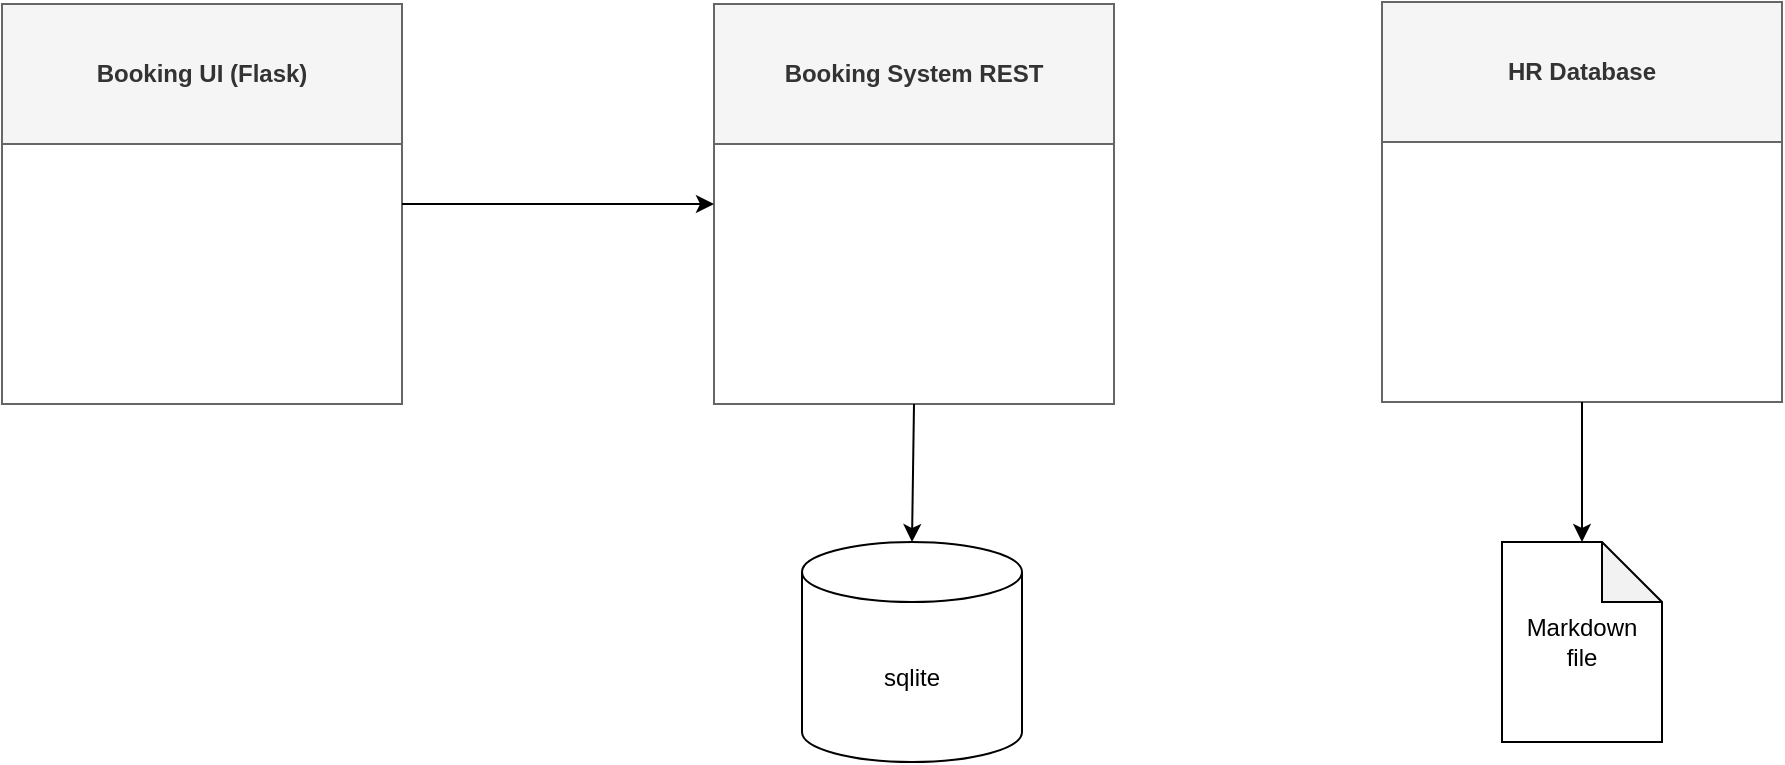 <mxfile version="28.0.6" pages="2">
  <diagram name="Applications" id="oSzGu3YSpmeSQrcyzl7i">
    <mxGraphModel dx="1852" dy="766" grid="1" gridSize="10" guides="1" tooltips="1" connect="1" arrows="1" fold="1" page="1" pageScale="1" pageWidth="850" pageHeight="1100" math="0" shadow="0">
      <root>
        <mxCell id="0" />
        <mxCell id="1" parent="0" />
        <mxCell id="qzX9WnzFwtqkp_D5N4OY-1" value="Booking System REST" style="swimlane;whiteSpace=wrap;html=1;fillColor=#f5f5f5;fontColor=#333333;strokeColor=#666666;startSize=70;" parent="1" vertex="1">
          <mxGeometry x="66" y="201" width="200" height="200" as="geometry" />
        </mxCell>
        <mxCell id="qzX9WnzFwtqkp_D5N4OY-2" value="HR Database" style="swimlane;whiteSpace=wrap;html=1;fillColor=#f5f5f5;fontColor=#333333;strokeColor=#666666;startSize=70;" parent="1" vertex="1">
          <mxGeometry x="400" y="200" width="200" height="200" as="geometry" />
        </mxCell>
        <mxCell id="qzX9WnzFwtqkp_D5N4OY-3" value="sqlite" style="shape=cylinder3;whiteSpace=wrap;html=1;boundedLbl=1;backgroundOutline=1;size=15;" parent="1" vertex="1">
          <mxGeometry x="110" y="470" width="110" height="110" as="geometry" />
        </mxCell>
        <mxCell id="qzX9WnzFwtqkp_D5N4OY-4" value="" style="endArrow=classic;html=1;rounded=0;entryX=0.5;entryY=0;entryDx=0;entryDy=0;entryPerimeter=0;exitX=0.5;exitY=1;exitDx=0;exitDy=0;" parent="1" source="qzX9WnzFwtqkp_D5N4OY-1" target="qzX9WnzFwtqkp_D5N4OY-3" edge="1">
          <mxGeometry width="50" height="50" relative="1" as="geometry">
            <mxPoint x="170" y="400" as="sourcePoint" />
            <mxPoint x="450" y="370" as="targetPoint" />
          </mxGeometry>
        </mxCell>
        <mxCell id="qzX9WnzFwtqkp_D5N4OY-5" value="Markdown&lt;br&gt;file" style="shape=note;whiteSpace=wrap;html=1;backgroundOutline=1;darkOpacity=0.05;" parent="1" vertex="1">
          <mxGeometry x="460" y="470" width="80" height="100" as="geometry" />
        </mxCell>
        <mxCell id="qzX9WnzFwtqkp_D5N4OY-6" value="" style="endArrow=classic;html=1;rounded=0;" parent="1" target="qzX9WnzFwtqkp_D5N4OY-5" edge="1">
          <mxGeometry width="50" height="50" relative="1" as="geometry">
            <mxPoint x="500" y="400" as="sourcePoint" />
            <mxPoint x="160" y="509" as="targetPoint" />
          </mxGeometry>
        </mxCell>
        <mxCell id="su3ld8BRk4cUV_1eZcp0-1" value="Booking UI (Flask)" style="swimlane;whiteSpace=wrap;html=1;fillColor=#f5f5f5;fontColor=#333333;strokeColor=#666666;startSize=70;" vertex="1" parent="1">
          <mxGeometry x="-290" y="201" width="200" height="200" as="geometry" />
        </mxCell>
        <mxCell id="su3ld8BRk4cUV_1eZcp0-2" value="" style="endArrow=classic;html=1;rounded=0;entryX=0;entryY=0.5;entryDx=0;entryDy=0;exitX=1;exitY=0.5;exitDx=0;exitDy=0;" edge="1" parent="1" source="su3ld8BRk4cUV_1eZcp0-1" target="qzX9WnzFwtqkp_D5N4OY-1">
          <mxGeometry width="50" height="50" relative="1" as="geometry">
            <mxPoint x="-80" y="490" as="sourcePoint" />
            <mxPoint x="-30" y="440" as="targetPoint" />
          </mxGeometry>
        </mxCell>
      </root>
    </mxGraphModel>
  </diagram>
  <diagram name="Booking-Applications-Code-Engine" id="nPKPXMmHZ0pNjxZktcz5">
    <mxGraphModel dx="3522" dy="2493" grid="1" gridSize="10" guides="1" tooltips="1" connect="1" arrows="1" fold="1" page="1" pageScale="1" pageWidth="850" pageHeight="1100" math="0" shadow="0">
      <root>
        <mxCell id="cYeO8ZuXjka0N3bMbHgs-0" />
        <mxCell id="cYeO8ZuXjka0N3bMbHgs-1" parent="cYeO8ZuXjka0N3bMbHgs-0" />
        <mxCell id="cYeO8ZuXjka0N3bMbHgs-9" value="" style="endArrow=classic;html=1;rounded=0;entryX=0;entryY=0.5;entryDx=0;entryDy=0;exitX=1;exitY=0.5;exitDx=0;exitDy=0;" edge="1" parent="cYeO8ZuXjka0N3bMbHgs-1" source="cYeO8ZuXjka0N3bMbHgs-8" target="cYeO8ZuXjka0N3bMbHgs-2">
          <mxGeometry width="50" height="50" relative="1" as="geometry">
            <mxPoint x="-80" y="490" as="sourcePoint" />
            <mxPoint x="-30" y="440" as="targetPoint" />
          </mxGeometry>
        </mxCell>
        <mxCell id="QI_yjghXDi1hATWqJZYk-2" value="Application" style="swimlane;whiteSpace=wrap;html=1;fillColor=#dae8fc;strokeColor=#6c8ebf;" vertex="1" parent="cYeO8ZuXjka0N3bMbHgs-1">
          <mxGeometry x="-400" y="90" width="330" height="570" as="geometry" />
        </mxCell>
        <mxCell id="QI_yjghXDi1hATWqJZYk-0" value="Container" style="swimlane;whiteSpace=wrap;html=1;fillColor=#dae8fc;strokeColor=#6c8ebf;" vertex="1" parent="QI_yjghXDi1hATWqJZYk-2">
          <mxGeometry x="30" y="50" width="270" height="490" as="geometry" />
        </mxCell>
        <mxCell id="cYeO8ZuXjka0N3bMbHgs-8" value="Booking UI (Flask)" style="swimlane;whiteSpace=wrap;html=1;fillColor=#f5f5f5;fontColor=#333333;strokeColor=#666666;startSize=70;" vertex="1" parent="QI_yjghXDi1hATWqJZYk-0">
          <mxGeometry x="35" y="61" width="200" height="200" as="geometry" />
        </mxCell>
        <mxCell id="QI_yjghXDi1hATWqJZYk-3" value="Application" style="swimlane;whiteSpace=wrap;html=1;fillColor=#dae8fc;strokeColor=#6c8ebf;" vertex="1" parent="cYeO8ZuXjka0N3bMbHgs-1">
          <mxGeometry x="10" y="90" width="330" height="570" as="geometry" />
        </mxCell>
        <mxCell id="QI_yjghXDi1hATWqJZYk-1" value="Container" style="swimlane;whiteSpace=wrap;html=1;fillColor=#dae8fc;strokeColor=#6c8ebf;" vertex="1" parent="QI_yjghXDi1hATWqJZYk-3">
          <mxGeometry x="30" y="50" width="270" height="490" as="geometry" />
        </mxCell>
        <mxCell id="cYeO8ZuXjka0N3bMbHgs-2" value="Booking System REST" style="swimlane;whiteSpace=wrap;html=1;fillColor=#f5f5f5;fontColor=#333333;strokeColor=#666666;startSize=70;" vertex="1" parent="QI_yjghXDi1hATWqJZYk-1">
          <mxGeometry x="35" y="61" width="200" height="200" as="geometry" />
        </mxCell>
        <mxCell id="cYeO8ZuXjka0N3bMbHgs-5" value="" style="endArrow=classic;html=1;rounded=0;entryX=0.5;entryY=0;entryDx=0;entryDy=0;entryPerimeter=0;exitX=0.5;exitY=1;exitDx=0;exitDy=0;" edge="1" parent="QI_yjghXDi1hATWqJZYk-1" source="cYeO8ZuXjka0N3bMbHgs-2" target="cYeO8ZuXjka0N3bMbHgs-4">
          <mxGeometry width="50" height="50" relative="1" as="geometry">
            <mxPoint x="139" y="260" as="sourcePoint" />
            <mxPoint x="419" y="230" as="targetPoint" />
          </mxGeometry>
        </mxCell>
        <mxCell id="cYeO8ZuXjka0N3bMbHgs-4" value="sqlite" style="shape=cylinder3;whiteSpace=wrap;html=1;boundedLbl=1;backgroundOutline=1;size=15;" vertex="1" parent="QI_yjghXDi1hATWqJZYk-1">
          <mxGeometry x="79" y="330" width="110" height="110" as="geometry" />
        </mxCell>
        <mxCell id="QI_yjghXDi1hATWqJZYk-4" value="url" style="text;html=1;align=center;verticalAlign=middle;whiteSpace=wrap;rounded=0;" vertex="1" parent="cYeO8ZuXjka0N3bMbHgs-1">
          <mxGeometry x="-60" y="270" width="60" height="30" as="geometry" />
        </mxCell>
        <mxCell id="QI_yjghXDi1hATWqJZYk-7" value="Project" style="swimlane;whiteSpace=wrap;html=1;fillColor=#dae8fc;strokeColor=#6c8ebf;" vertex="1" parent="cYeO8ZuXjka0N3bMbHgs-1">
          <mxGeometry x="-425" y="40" width="785" height="640" as="geometry" />
        </mxCell>
        <mxCell id="QI_yjghXDi1hATWqJZYk-8" value="Code Engine" style="swimlane;whiteSpace=wrap;html=1;fillColor=#dae8fc;strokeColor=#6c8ebf;" vertex="1" parent="cYeO8ZuXjka0N3bMbHgs-1">
          <mxGeometry x="-460" width="840" height="700" as="geometry" />
        </mxCell>
        <mxCell id="QI_yjghXDi1hATWqJZYk-9" value="Container Registry" style="swimlane;whiteSpace=wrap;html=1;fillColor=#dae8fc;strokeColor=#6c8ebf;" vertex="1" parent="cYeO8ZuXjka0N3bMbHgs-1">
          <mxGeometry x="425" width="265" height="700" as="geometry" />
        </mxCell>
        <mxCell id="QI_yjghXDi1hATWqJZYk-10" value="Booking UI (Flask)&lt;br&gt;Container Image" style="swimlane;whiteSpace=wrap;html=1;fillColor=#f5f5f5;fontColor=#333333;strokeColor=#666666;startSize=70;" vertex="1" parent="QI_yjghXDi1hATWqJZYk-9">
          <mxGeometry x="35" y="150" width="200" height="200" as="geometry" />
        </mxCell>
        <mxCell id="QI_yjghXDi1hATWqJZYk-11" value="Booking System REST" style="swimlane;whiteSpace=wrap;html=1;fillColor=#f5f5f5;fontColor=#333333;strokeColor=#666666;startSize=70;" vertex="1" parent="QI_yjghXDi1hATWqJZYk-9">
          <mxGeometry x="35" y="400" width="200" height="200" as="geometry" />
        </mxCell>
        <mxCell id="QI_yjghXDi1hATWqJZYk-12" value="IBM Cloud" style="swimlane;whiteSpace=wrap;html=1;fillColor=#0050ef;fontColor=#ffffff;strokeColor=#001DBC;" vertex="1" parent="cYeO8ZuXjka0N3bMbHgs-1">
          <mxGeometry x="-470" y="-40" width="1180" height="770" as="geometry" />
        </mxCell>
        <mxCell id="QI_yjghXDi1hATWqJZYk-13" value="" style="endArrow=none;dashed=1;html=1;dashPattern=1 3;strokeWidth=2;rounded=0;entryX=0;entryY=0.5;entryDx=0;entryDy=0;exitX=1;exitY=0.5;exitDx=0;exitDy=0;" edge="1" parent="cYeO8ZuXjka0N3bMbHgs-1" source="QI_yjghXDi1hATWqJZYk-1" target="QI_yjghXDi1hATWqJZYk-11">
          <mxGeometry width="50" height="50" relative="1" as="geometry">
            <mxPoint y="210" as="sourcePoint" />
            <mxPoint x="50" y="160" as="targetPoint" />
            <Array as="points">
              <mxPoint x="410" y="385" />
              <mxPoint x="410" y="500" />
            </Array>
          </mxGeometry>
        </mxCell>
        <mxCell id="QI_yjghXDi1hATWqJZYk-14" value="" style="endArrow=none;dashed=1;html=1;dashPattern=1 3;strokeWidth=2;rounded=0;exitX=1;exitY=0.5;exitDx=0;exitDy=0;entryX=0;entryY=0.5;entryDx=0;entryDy=0;" edge="1" parent="cYeO8ZuXjka0N3bMbHgs-1" source="QI_yjghXDi1hATWqJZYk-2" target="QI_yjghXDi1hATWqJZYk-10">
          <mxGeometry width="50" height="50" relative="1" as="geometry">
            <mxPoint y="210" as="sourcePoint" />
            <mxPoint x="50" y="160" as="targetPoint" />
            <Array as="points">
              <mxPoint x="-40" y="375" />
              <mxPoint x="-40" y="80" />
              <mxPoint x="410" y="80" />
              <mxPoint x="410" y="250" />
            </Array>
          </mxGeometry>
        </mxCell>
        <mxCell id="QI_yjghXDi1hATWqJZYk-15" value="Local Machine" style="swimlane;whiteSpace=wrap;html=1;fillColor=#f5f5f5;fontColor=#333333;strokeColor=#666666;" vertex="1" parent="cYeO8ZuXjka0N3bMbHgs-1">
          <mxGeometry x="-1100" y="-40" width="590" height="780" as="geometry" />
        </mxCell>
        <mxCell id="QI_yjghXDi1hATWqJZYk-19" value="Browser" style="image;aspect=fixed;html=1;points=[];align=center;fontSize=12;image=img/lib/azure2/general/Browser.svg;" vertex="1" parent="QI_yjghXDi1hATWqJZYk-15">
          <mxGeometry x="130" y="216" width="312.5" height="250" as="geometry" />
        </mxCell>
        <mxCell id="QI_yjghXDi1hATWqJZYk-20" value="" style="endArrow=classic;html=1;rounded=0;entryX=0;entryY=0.5;entryDx=0;entryDy=0;exitX=0.983;exitY=0.495;exitDx=0;exitDy=0;exitPerimeter=0;" edge="1" parent="cYeO8ZuXjka0N3bMbHgs-1" source="QI_yjghXDi1hATWqJZYk-19" target="cYeO8ZuXjka0N3bMbHgs-8">
          <mxGeometry width="50" height="50" relative="1" as="geometry">
            <mxPoint x="-670" y="301" as="sourcePoint" />
            <mxPoint x="-620" y="270" as="targetPoint" />
          </mxGeometry>
        </mxCell>
      </root>
    </mxGraphModel>
  </diagram>
</mxfile>
